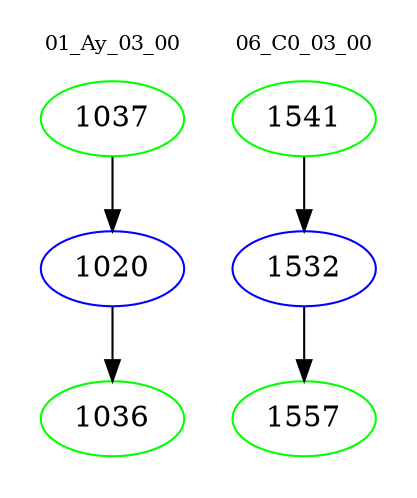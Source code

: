 digraph{
subgraph cluster_0 {
color = white
label = "01_Ay_03_00";
fontsize=10;
T0_1037 [label="1037", color="green"]
T0_1037 -> T0_1020 [color="black"]
T0_1020 [label="1020", color="blue"]
T0_1020 -> T0_1036 [color="black"]
T0_1036 [label="1036", color="green"]
}
subgraph cluster_1 {
color = white
label = "06_C0_03_00";
fontsize=10;
T1_1541 [label="1541", color="green"]
T1_1541 -> T1_1532 [color="black"]
T1_1532 [label="1532", color="blue"]
T1_1532 -> T1_1557 [color="black"]
T1_1557 [label="1557", color="green"]
}
}

